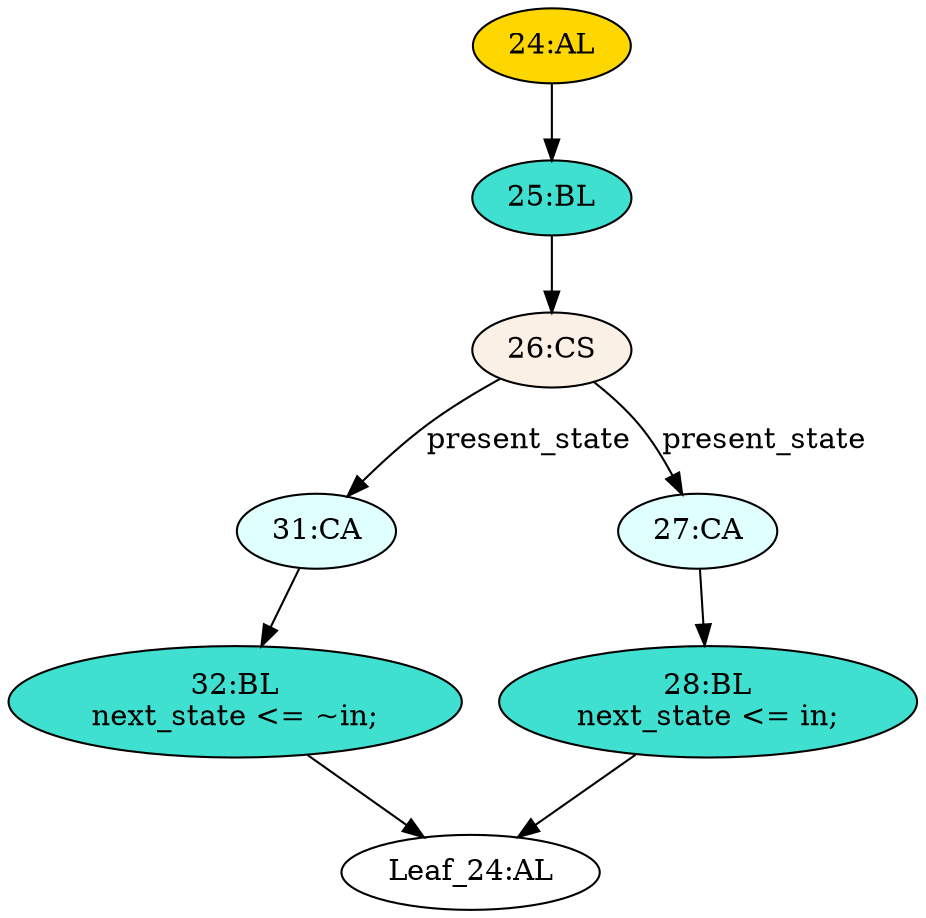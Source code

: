 strict digraph "" {
	node [label="\N"];
	"32:BL"	[ast="<pyverilog.vparser.ast.Block object at 0x7f8b32f0b250>",
		fillcolor=turquoise,
		label="32:BL
next_state <= ~in;",
		statements="[<pyverilog.vparser.ast.NonblockingSubstitution object at 0x7f8b32f0b290>]",
		style=filled,
		typ=Block];
	"Leaf_24:AL"	[def_var="['next_state']",
		label="Leaf_24:AL"];
	"32:BL" -> "Leaf_24:AL"	[cond="[]",
		lineno=None];
	"31:CA"	[ast="<pyverilog.vparser.ast.Case object at 0x7f8b32f0b1d0>",
		fillcolor=lightcyan,
		label="31:CA",
		statements="[]",
		style=filled,
		typ=Case];
	"31:CA" -> "32:BL"	[cond="[]",
		lineno=None];
	"26:CS"	[ast="<pyverilog.vparser.ast.CaseStatement object at 0x7f8b32f0b450>",
		fillcolor=linen,
		label="26:CS",
		statements="[]",
		style=filled,
		typ=CaseStatement];
	"26:CS" -> "31:CA"	[cond="['present_state']",
		label=present_state,
		lineno=26];
	"27:CA"	[ast="<pyverilog.vparser.ast.Case object at 0x7f8b32f0b550>",
		fillcolor=lightcyan,
		label="27:CA",
		statements="[]",
		style=filled,
		typ=Case];
	"26:CS" -> "27:CA"	[cond="['present_state']",
		label=present_state,
		lineno=26];
	"24:AL"	[ast="<pyverilog.vparser.ast.Always object at 0x7f8b32f0b810>",
		clk_sens=False,
		fillcolor=gold,
		label="24:AL",
		sens="['in', 'present_state']",
		statements="[]",
		style=filled,
		typ=Always,
		use_var="['present_state', 'in']"];
	"25:BL"	[ast="<pyverilog.vparser.ast.Block object at 0x7f8b32f0b9d0>",
		fillcolor=turquoise,
		label="25:BL",
		statements="[]",
		style=filled,
		typ=Block];
	"24:AL" -> "25:BL"	[cond="[]",
		lineno=None];
	"25:BL" -> "26:CS"	[cond="[]",
		lineno=None];
	"28:BL"	[ast="<pyverilog.vparser.ast.Block object at 0x7f8b32f0b5d0>",
		fillcolor=turquoise,
		label="28:BL
next_state <= in;",
		statements="[<pyverilog.vparser.ast.NonblockingSubstitution object at 0x7f8b32f0b610>]",
		style=filled,
		typ=Block];
	"27:CA" -> "28:BL"	[cond="[]",
		lineno=None];
	"28:BL" -> "Leaf_24:AL"	[cond="[]",
		lineno=None];
}
